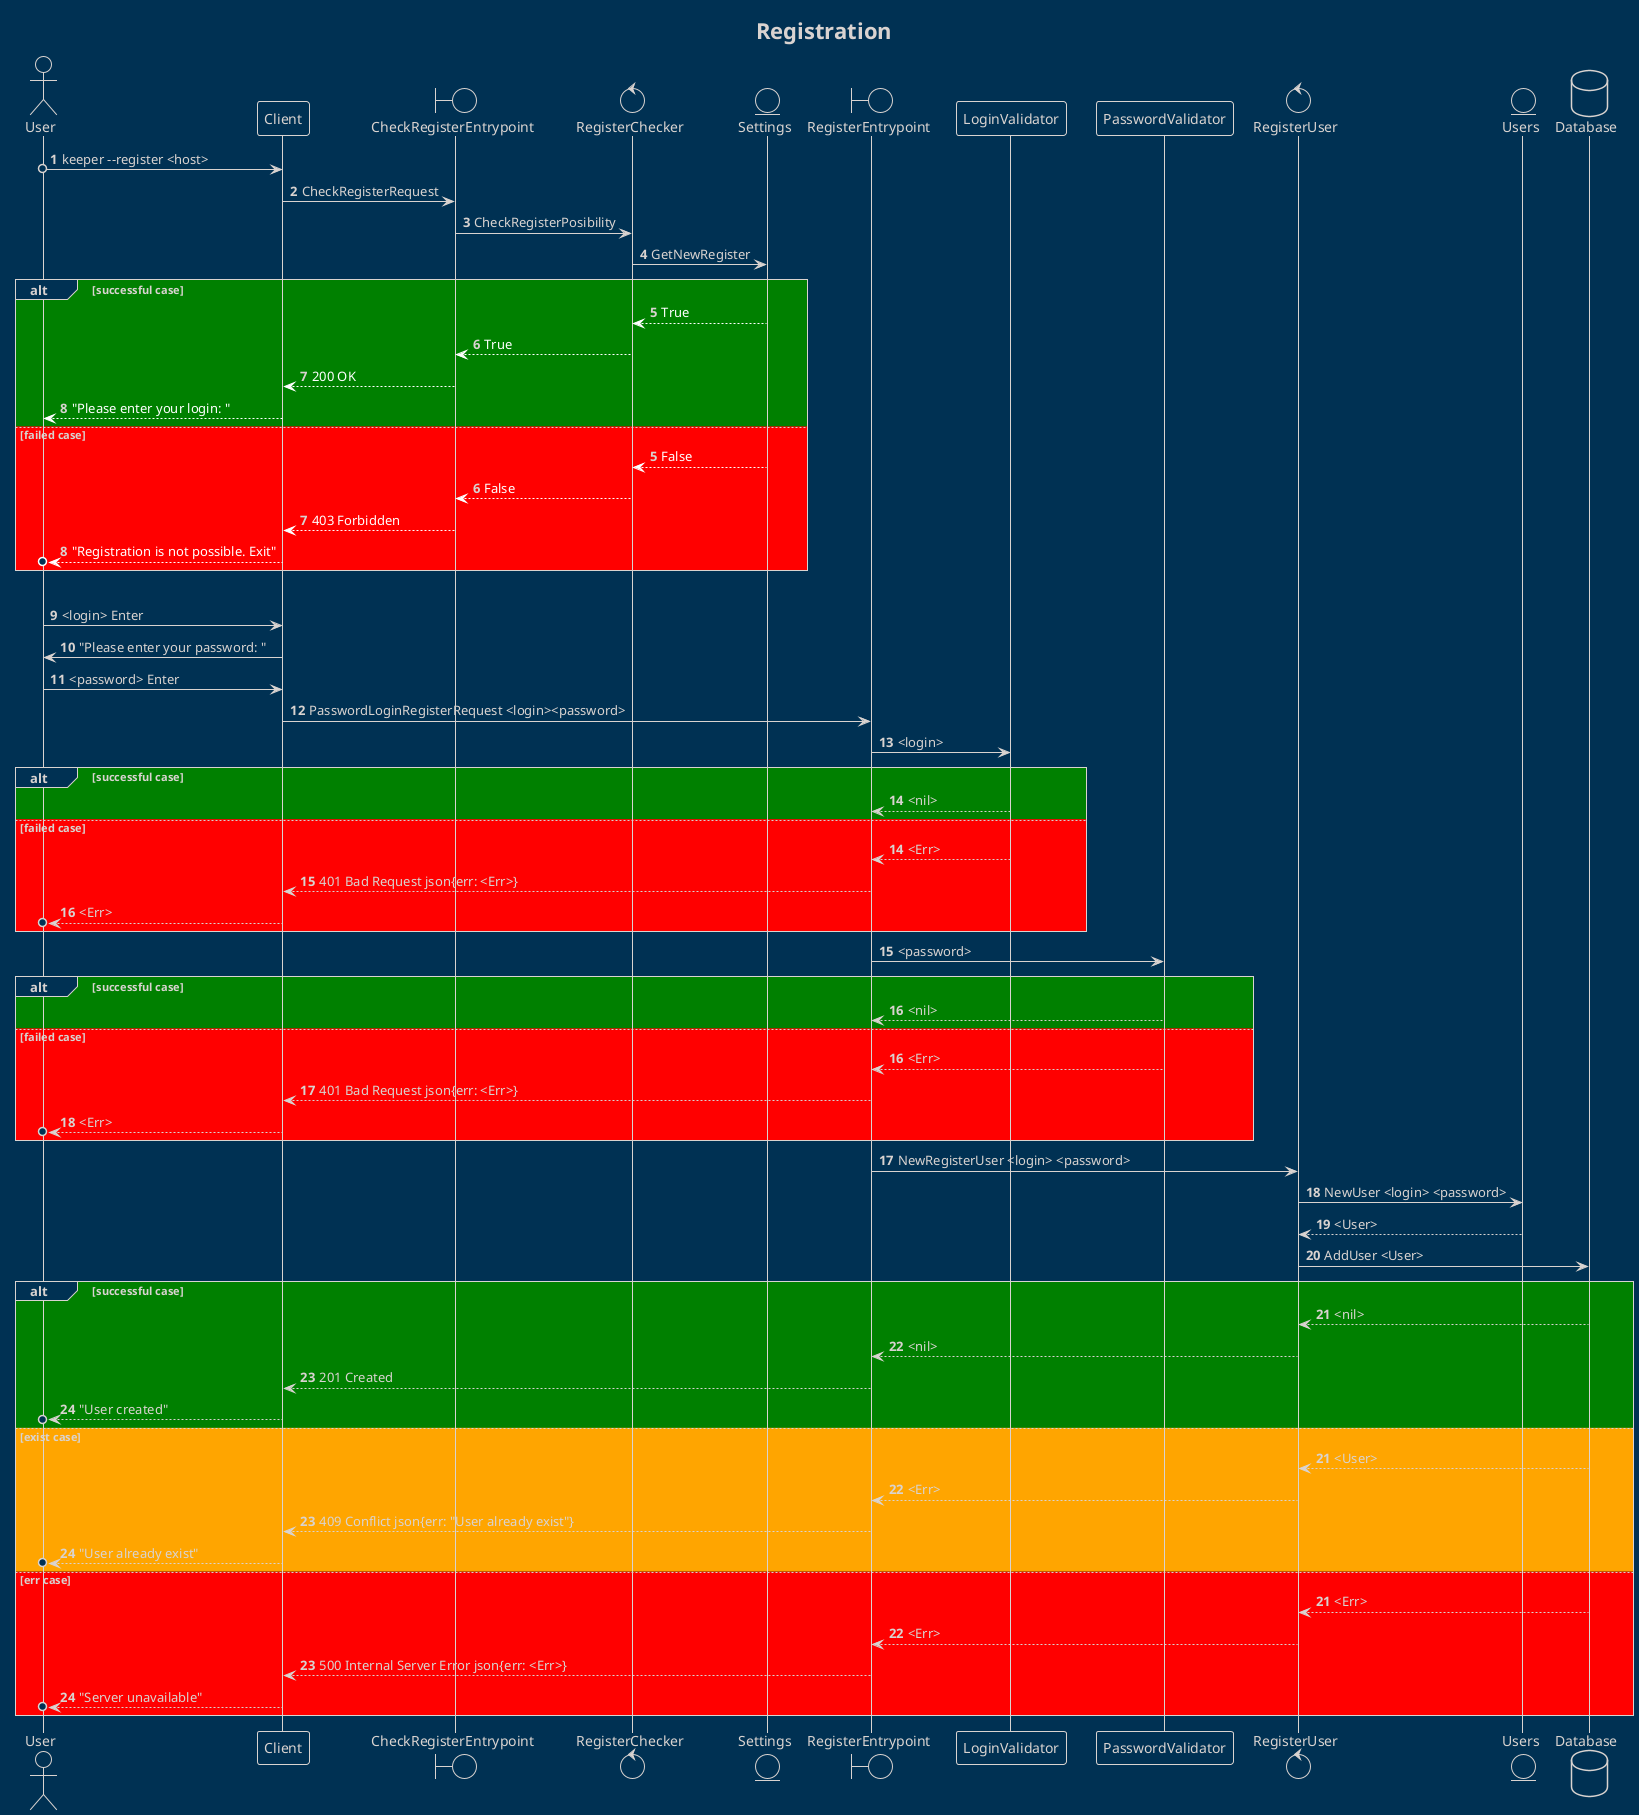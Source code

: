 @startuml Registration
!theme blueprint
title Registration
actor User
participant Client
boundary CheckRegisterEntrypoint
control RegisterChecker
entity Settings
boundary RegisterEntrypoint
participant LoginValidator
participant PasswordValidator
control RegisterUser
entity Users
database Database
autonumber
User o-> Client : keeper --register <host>
Client -> CheckRegisterEntrypoint : CheckRegisterRequest
CheckRegisterEntrypoint -> RegisterChecker : CheckRegisterPosibility
RegisterChecker -> Settings : GetNewRegister
alt #Green successful case
RegisterChecker <-[#white]- Settings : <color #white>True</color>
CheckRegisterEntrypoint <-[#white]- RegisterChecker : <color #white>True</color>
Client <-[#white]- CheckRegisterEntrypoint : <color #white>200 OK</color>
User <-[#white]- Client : <color #white>"Please enter your login: "</color>
else #Red failed case
autonumber 5
RegisterChecker <-[#white]- Settings : <color #white>False</color>
CheckRegisterEntrypoint <-[#white]- RegisterChecker : <color #white>False</color>
Client <-[#white]- CheckRegisterEntrypoint : <color #white>403 Forbidden</color>
User o<-[#white]- Client : <color #white>"Registration is not possible. Exit"</color>
end
|||
User -> Client : <login> Enter
Client -> User : "Please enter your password: "
User -> Client : <password> Enter
Client -> RegisterEntrypoint : PasswordLoginRegisterRequest <login><password>
RegisterEntrypoint -> LoginValidator : <login>
alt #Green successful case
RegisterEntrypoint <-- LoginValidator: <nil>
else #Red failed case
autonumber 14
RegisterEntrypoint <-- LoginValidator: <Err>
Client <-- RegisterEntrypoint: 401 Bad Request json{err: <Err>}
User o<-- Client : <Err>
end
autonumber 15
RegisterEntrypoint -> PasswordValidator : <password>
alt #Green successful case
RegisterEntrypoint <-- PasswordValidator: <nil>
else #Red failed case
autonumber 16
RegisterEntrypoint <-- PasswordValidator: <Err>
Client <-- RegisterEntrypoint: 401 Bad Request json{err: <Err>}
User o<-- Client : <Err>
end
autonumber 17
RegisterEntrypoint -> RegisterUser : NewRegisterUser <login> <password>
RegisterUser -> Users : NewUser <login> <password>
RegisterUser <-- Users : <User>
RegisterUser -> Database : AddUser <User>
alt #Green successful case
RegisterUser <-- Database : <nil>
RegisterEntrypoint <-- RegisterUser : <nil>
Client <-- RegisterEntrypoint : 201 Created
User o<-- Client : "User created"
else #Orange exist case
autonumber 21
RegisterUser <-- Database : <User>
RegisterEntrypoint <-- RegisterUser : <Err>
Client <-- RegisterEntrypoint : 409 Conflict json{err: "User already exist"}
User o<-- Client : "User already exist"
else #Red err case
autonumber 21
RegisterUser <-- Database : <Err>
RegisterEntrypoint <-- RegisterUser : <Err>
Client <-- RegisterEntrypoint : 500 Internal Server Error json{err: <Err>}
User o<-- Client : "Server unavailable"
end
@enduml